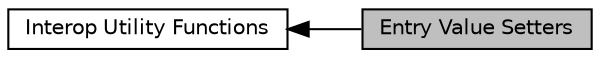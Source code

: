 digraph "Entry Value Setters"
{
  edge [fontname="Helvetica",fontsize="10",labelfontname="Helvetica",labelfontsize="10"];
  node [fontname="Helvetica",fontsize="10",shape=record];
  rankdir=LR;
  Node0 [label="Entry Value Setters",height=0.2,width=0.4,color="black", fillcolor="grey75", style="filled", fontcolor="black"];
  Node1 [label="Interop Utility Functions",height=0.2,width=0.4,color="black", fillcolor="white", style="filled",URL="$group__InteropFunctions.html"];
  Node1->Node0 [shape=plaintext, dir="back", style="solid"];
}
